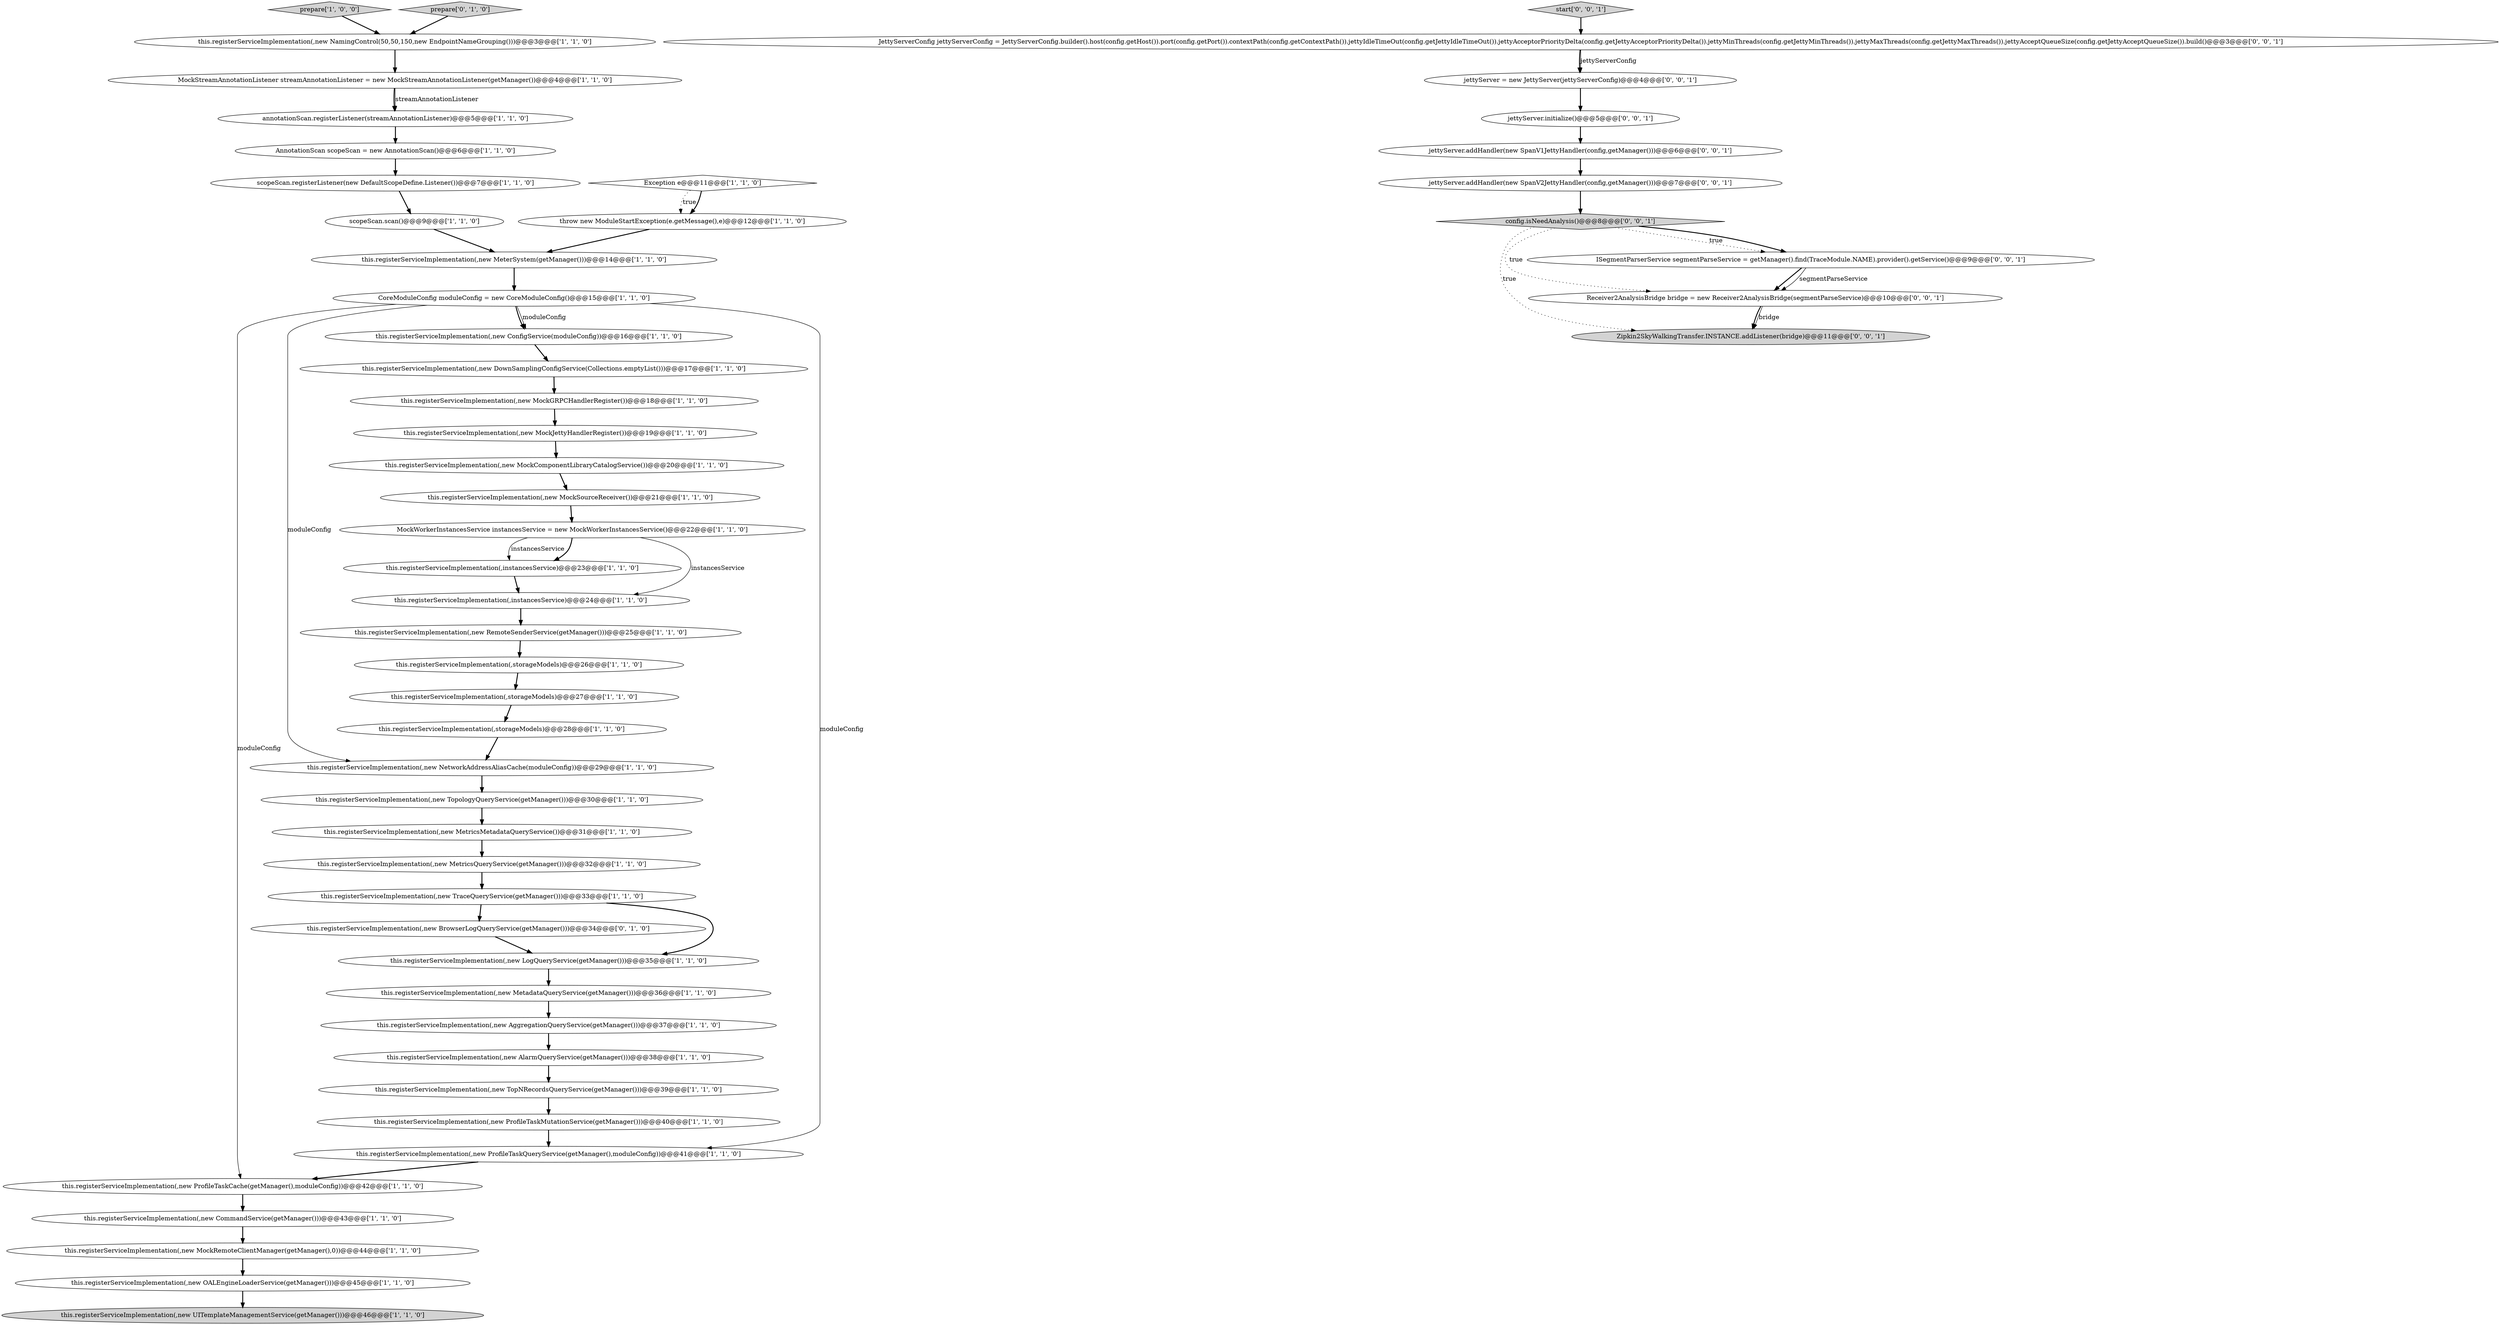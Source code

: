 digraph {
29 [style = filled, label = "this.registerServiceImplementation(,new TopNRecordsQueryService(getManager()))@@@39@@@['1', '1', '0']", fillcolor = white, shape = ellipse image = "AAA0AAABBB1BBB"];
7 [style = filled, label = "AnnotationScan scopeScan = new AnnotationScan()@@@6@@@['1', '1', '0']", fillcolor = white, shape = ellipse image = "AAA0AAABBB1BBB"];
37 [style = filled, label = "this.registerServiceImplementation(,new OALEngineLoaderService(getManager()))@@@45@@@['1', '1', '0']", fillcolor = white, shape = ellipse image = "AAA0AAABBB1BBB"];
52 [style = filled, label = "JettyServerConfig jettyServerConfig = JettyServerConfig.builder().host(config.getHost()).port(config.getPort()).contextPath(config.getContextPath()).jettyIdleTimeOut(config.getJettyIdleTimeOut()).jettyAcceptorPriorityDelta(config.getJettyAcceptorPriorityDelta()).jettyMinThreads(config.getJettyMinThreads()).jettyMaxThreads(config.getJettyMaxThreads()).jettyAcceptQueueSize(config.getJettyAcceptQueueSize()).build()@@@3@@@['0', '0', '1']", fillcolor = white, shape = ellipse image = "AAA0AAABBB3BBB"];
48 [style = filled, label = "Zipkin2SkyWalkingTransfer.INSTANCE.addListener(bridge)@@@11@@@['0', '0', '1']", fillcolor = lightgray, shape = ellipse image = "AAA0AAABBB3BBB"];
10 [style = filled, label = "this.registerServiceImplementation(,new TraceQueryService(getManager()))@@@33@@@['1', '1', '0']", fillcolor = white, shape = ellipse image = "AAA0AAABBB1BBB"];
36 [style = filled, label = "this.registerServiceImplementation(,new ProfileTaskCache(getManager(),moduleConfig))@@@42@@@['1', '1', '0']", fillcolor = white, shape = ellipse image = "AAA0AAABBB1BBB"];
40 [style = filled, label = "this.registerServiceImplementation(,new DownSamplingConfigService(Collections.emptyList()))@@@17@@@['1', '1', '0']", fillcolor = white, shape = ellipse image = "AAA0AAABBB1BBB"];
43 [style = filled, label = "Receiver2AnalysisBridge bridge = new Receiver2AnalysisBridge(segmentParseService)@@@10@@@['0', '0', '1']", fillcolor = white, shape = ellipse image = "AAA0AAABBB3BBB"];
12 [style = filled, label = "this.registerServiceImplementation(,instancesService)@@@24@@@['1', '1', '0']", fillcolor = white, shape = ellipse image = "AAA0AAABBB1BBB"];
46 [style = filled, label = "jettyServer = new JettyServer(jettyServerConfig)@@@4@@@['0', '0', '1']", fillcolor = white, shape = ellipse image = "AAA0AAABBB3BBB"];
50 [style = filled, label = "ISegmentParserService segmentParseService = getManager().find(TraceModule.NAME).provider().getService()@@@9@@@['0', '0', '1']", fillcolor = white, shape = ellipse image = "AAA0AAABBB3BBB"];
1 [style = filled, label = "annotationScan.registerListener(streamAnnotationListener)@@@5@@@['1', '1', '0']", fillcolor = white, shape = ellipse image = "AAA0AAABBB1BBB"];
11 [style = filled, label = "this.registerServiceImplementation(,new ConfigService(moduleConfig))@@@16@@@['1', '1', '0']", fillcolor = white, shape = ellipse image = "AAA0AAABBB1BBB"];
38 [style = filled, label = "this.registerServiceImplementation(,new MeterSystem(getManager()))@@@14@@@['1', '1', '0']", fillcolor = white, shape = ellipse image = "AAA0AAABBB1BBB"];
19 [style = filled, label = "this.registerServiceImplementation(,new MetricsQueryService(getManager()))@@@32@@@['1', '1', '0']", fillcolor = white, shape = ellipse image = "AAA0AAABBB1BBB"];
31 [style = filled, label = "this.registerServiceImplementation(,new AlarmQueryService(getManager()))@@@38@@@['1', '1', '0']", fillcolor = white, shape = ellipse image = "AAA0AAABBB1BBB"];
13 [style = filled, label = "this.registerServiceImplementation(,storageModels)@@@26@@@['1', '1', '0']", fillcolor = white, shape = ellipse image = "AAA0AAABBB1BBB"];
8 [style = filled, label = "scopeScan.scan()@@@9@@@['1', '1', '0']", fillcolor = white, shape = ellipse image = "AAA0AAABBB1BBB"];
34 [style = filled, label = "this.registerServiceImplementation(,new LogQueryService(getManager()))@@@35@@@['1', '1', '0']", fillcolor = white, shape = ellipse image = "AAA0AAABBB1BBB"];
6 [style = filled, label = "this.registerServiceImplementation(,new NamingControl(50,50,150,new EndpointNameGrouping()))@@@3@@@['1', '1', '0']", fillcolor = white, shape = ellipse image = "AAA0AAABBB1BBB"];
3 [style = filled, label = "this.registerServiceImplementation(,new MockRemoteClientManager(getManager(),0))@@@44@@@['1', '1', '0']", fillcolor = white, shape = ellipse image = "AAA0AAABBB1BBB"];
20 [style = filled, label = "CoreModuleConfig moduleConfig = new CoreModuleConfig()@@@15@@@['1', '1', '0']", fillcolor = white, shape = ellipse image = "AAA0AAABBB1BBB"];
49 [style = filled, label = "jettyServer.addHandler(new SpanV2JettyHandler(config,getManager()))@@@7@@@['0', '0', '1']", fillcolor = white, shape = ellipse image = "AAA0AAABBB3BBB"];
15 [style = filled, label = "throw new ModuleStartException(e.getMessage(),e)@@@12@@@['1', '1', '0']", fillcolor = white, shape = ellipse image = "AAA0AAABBB1BBB"];
4 [style = filled, label = "this.registerServiceImplementation(,new MockJettyHandlerRegister())@@@19@@@['1', '1', '0']", fillcolor = white, shape = ellipse image = "AAA0AAABBB1BBB"];
16 [style = filled, label = "this.registerServiceImplementation(,storageModels)@@@28@@@['1', '1', '0']", fillcolor = white, shape = ellipse image = "AAA0AAABBB1BBB"];
24 [style = filled, label = "MockStreamAnnotationListener streamAnnotationListener = new MockStreamAnnotationListener(getManager())@@@4@@@['1', '1', '0']", fillcolor = white, shape = ellipse image = "AAA0AAABBB1BBB"];
26 [style = filled, label = "this.registerServiceImplementation(,new AggregationQueryService(getManager()))@@@37@@@['1', '1', '0']", fillcolor = white, shape = ellipse image = "AAA0AAABBB1BBB"];
45 [style = filled, label = "jettyServer.addHandler(new SpanV1JettyHandler(config,getManager()))@@@6@@@['0', '0', '1']", fillcolor = white, shape = ellipse image = "AAA0AAABBB3BBB"];
51 [style = filled, label = "start['0', '0', '1']", fillcolor = lightgray, shape = diamond image = "AAA0AAABBB3BBB"];
22 [style = filled, label = "MockWorkerInstancesService instancesService = new MockWorkerInstancesService()@@@22@@@['1', '1', '0']", fillcolor = white, shape = ellipse image = "AAA0AAABBB1BBB"];
25 [style = filled, label = "this.registerServiceImplementation(,storageModels)@@@27@@@['1', '1', '0']", fillcolor = white, shape = ellipse image = "AAA0AAABBB1BBB"];
17 [style = filled, label = "this.registerServiceImplementation(,new TopologyQueryService(getManager()))@@@30@@@['1', '1', '0']", fillcolor = white, shape = ellipse image = "AAA0AAABBB1BBB"];
44 [style = filled, label = "config.isNeedAnalysis()@@@8@@@['0', '0', '1']", fillcolor = lightgray, shape = diamond image = "AAA0AAABBB3BBB"];
28 [style = filled, label = "this.registerServiceImplementation(,new MockComponentLibraryCatalogService())@@@20@@@['1', '1', '0']", fillcolor = white, shape = ellipse image = "AAA0AAABBB1BBB"];
39 [style = filled, label = "this.registerServiceImplementation(,new RemoteSenderService(getManager()))@@@25@@@['1', '1', '0']", fillcolor = white, shape = ellipse image = "AAA0AAABBB1BBB"];
33 [style = filled, label = "this.registerServiceImplementation(,new MetricsMetadataQueryService())@@@31@@@['1', '1', '0']", fillcolor = white, shape = ellipse image = "AAA0AAABBB1BBB"];
35 [style = filled, label = "this.registerServiceImplementation(,new MetadataQueryService(getManager()))@@@36@@@['1', '1', '0']", fillcolor = white, shape = ellipse image = "AAA0AAABBB1BBB"];
21 [style = filled, label = "this.registerServiceImplementation(,new MockGRPCHandlerRegister())@@@18@@@['1', '1', '0']", fillcolor = white, shape = ellipse image = "AAA0AAABBB1BBB"];
42 [style = filled, label = "this.registerServiceImplementation(,new BrowserLogQueryService(getManager()))@@@34@@@['0', '1', '0']", fillcolor = white, shape = ellipse image = "AAA1AAABBB2BBB"];
0 [style = filled, label = "this.registerServiceImplementation(,instancesService)@@@23@@@['1', '1', '0']", fillcolor = white, shape = ellipse image = "AAA0AAABBB1BBB"];
23 [style = filled, label = "prepare['1', '0', '0']", fillcolor = lightgray, shape = diamond image = "AAA0AAABBB1BBB"];
14 [style = filled, label = "this.registerServiceImplementation(,new CommandService(getManager()))@@@43@@@['1', '1', '0']", fillcolor = white, shape = ellipse image = "AAA0AAABBB1BBB"];
27 [style = filled, label = "this.registerServiceImplementation(,new MockSourceReceiver())@@@21@@@['1', '1', '0']", fillcolor = white, shape = ellipse image = "AAA0AAABBB1BBB"];
41 [style = filled, label = "prepare['0', '1', '0']", fillcolor = lightgray, shape = diamond image = "AAA0AAABBB2BBB"];
47 [style = filled, label = "jettyServer.initialize()@@@5@@@['0', '0', '1']", fillcolor = white, shape = ellipse image = "AAA0AAABBB3BBB"];
30 [style = filled, label = "scopeScan.registerListener(new DefaultScopeDefine.Listener())@@@7@@@['1', '1', '0']", fillcolor = white, shape = ellipse image = "AAA0AAABBB1BBB"];
18 [style = filled, label = "this.registerServiceImplementation(,new ProfileTaskQueryService(getManager(),moduleConfig))@@@41@@@['1', '1', '0']", fillcolor = white, shape = ellipse image = "AAA0AAABBB1BBB"];
32 [style = filled, label = "this.registerServiceImplementation(,new ProfileTaskMutationService(getManager()))@@@40@@@['1', '1', '0']", fillcolor = white, shape = ellipse image = "AAA0AAABBB1BBB"];
9 [style = filled, label = "this.registerServiceImplementation(,new UITemplateManagementService(getManager()))@@@46@@@['1', '1', '0']", fillcolor = lightgray, shape = ellipse image = "AAA0AAABBB1BBB"];
2 [style = filled, label = "Exception e@@@11@@@['1', '1', '0']", fillcolor = white, shape = diamond image = "AAA0AAABBB1BBB"];
5 [style = filled, label = "this.registerServiceImplementation(,new NetworkAddressAliasCache(moduleConfig))@@@29@@@['1', '1', '0']", fillcolor = white, shape = ellipse image = "AAA0AAABBB1BBB"];
12->39 [style = bold, label=""];
50->43 [style = bold, label=""];
20->36 [style = solid, label="moduleConfig"];
46->47 [style = bold, label=""];
19->10 [style = bold, label=""];
14->3 [style = bold, label=""];
43->48 [style = bold, label=""];
22->12 [style = solid, label="instancesService"];
43->48 [style = solid, label="bridge"];
20->5 [style = solid, label="moduleConfig"];
41->6 [style = bold, label=""];
52->46 [style = bold, label=""];
15->38 [style = bold, label=""];
20->18 [style = solid, label="moduleConfig"];
22->0 [style = bold, label=""];
11->40 [style = bold, label=""];
50->43 [style = solid, label="segmentParseService"];
39->13 [style = bold, label=""];
13->25 [style = bold, label=""];
44->43 [style = dotted, label="true"];
26->31 [style = bold, label=""];
51->52 [style = bold, label=""];
10->42 [style = bold, label=""];
6->24 [style = bold, label=""];
22->0 [style = solid, label="instancesService"];
42->34 [style = bold, label=""];
40->21 [style = bold, label=""];
45->49 [style = bold, label=""];
27->22 [style = bold, label=""];
8->38 [style = bold, label=""];
32->18 [style = bold, label=""];
24->1 [style = bold, label=""];
24->1 [style = solid, label="streamAnnotationListener"];
5->17 [style = bold, label=""];
28->27 [style = bold, label=""];
20->11 [style = solid, label="moduleConfig"];
52->46 [style = solid, label="jettyServerConfig"];
44->48 [style = dotted, label="true"];
4->28 [style = bold, label=""];
23->6 [style = bold, label=""];
25->16 [style = bold, label=""];
2->15 [style = dotted, label="true"];
44->50 [style = dotted, label="true"];
29->32 [style = bold, label=""];
0->12 [style = bold, label=""];
44->50 [style = bold, label=""];
36->14 [style = bold, label=""];
3->37 [style = bold, label=""];
16->5 [style = bold, label=""];
33->19 [style = bold, label=""];
18->36 [style = bold, label=""];
49->44 [style = bold, label=""];
34->35 [style = bold, label=""];
38->20 [style = bold, label=""];
31->29 [style = bold, label=""];
1->7 [style = bold, label=""];
30->8 [style = bold, label=""];
10->34 [style = bold, label=""];
37->9 [style = bold, label=""];
21->4 [style = bold, label=""];
35->26 [style = bold, label=""];
47->45 [style = bold, label=""];
2->15 [style = bold, label=""];
7->30 [style = bold, label=""];
17->33 [style = bold, label=""];
20->11 [style = bold, label=""];
}
